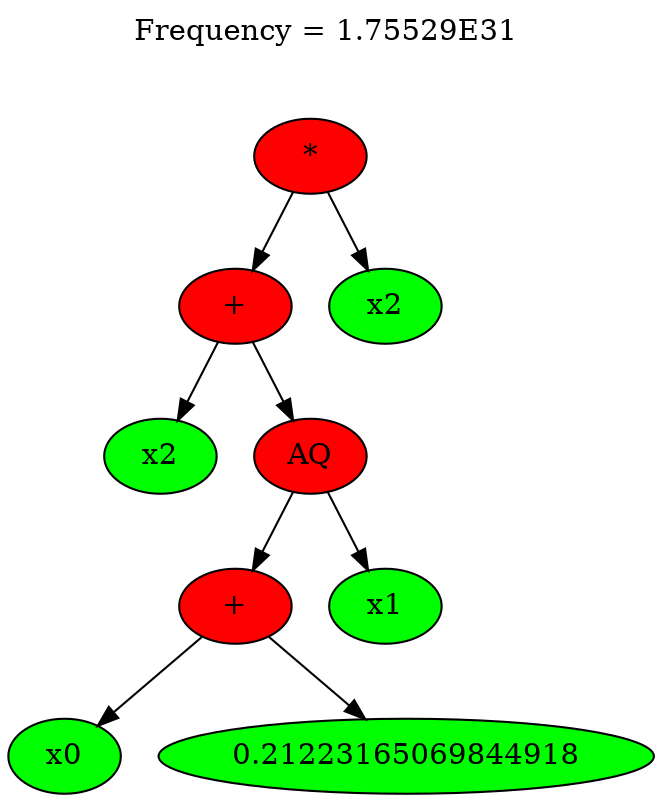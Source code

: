 strict digraph "" {
	graph [label=<Frequency = 1.75529E31
 <br/> <br/> <br/>>,
		labelloc=t
	];
	node [label="\N"];
	0	 [fillcolor="#ff0000",
		label="*",
		style=filled];
	1	 [fillcolor="#ff0000",
		label="+",
		style=filled];
	0 -> 1;
	8	 [fillcolor="#00ff00",
		label=x2,
		style=filled];
	0 -> 8;
	2	 [fillcolor="#00ff00",
		label=x2,
		style=filled];
	1 -> 2;
	3	 [fillcolor="#ff0000",
		label=AQ,
		style=filled];
	1 -> 3;
	4	 [fillcolor="#ff0000",
		label="+",
		style=filled];
	3 -> 4;
	7	 [fillcolor="#00ff00",
		label=x1,
		style=filled];
	3 -> 7;
	5	 [fillcolor="#00ff00",
		label=x0,
		style=filled];
	4 -> 5;
	6	 [fillcolor="#00ff00",
		label=0.21223165069844918,
		style=filled];
	4 -> 6;
}
